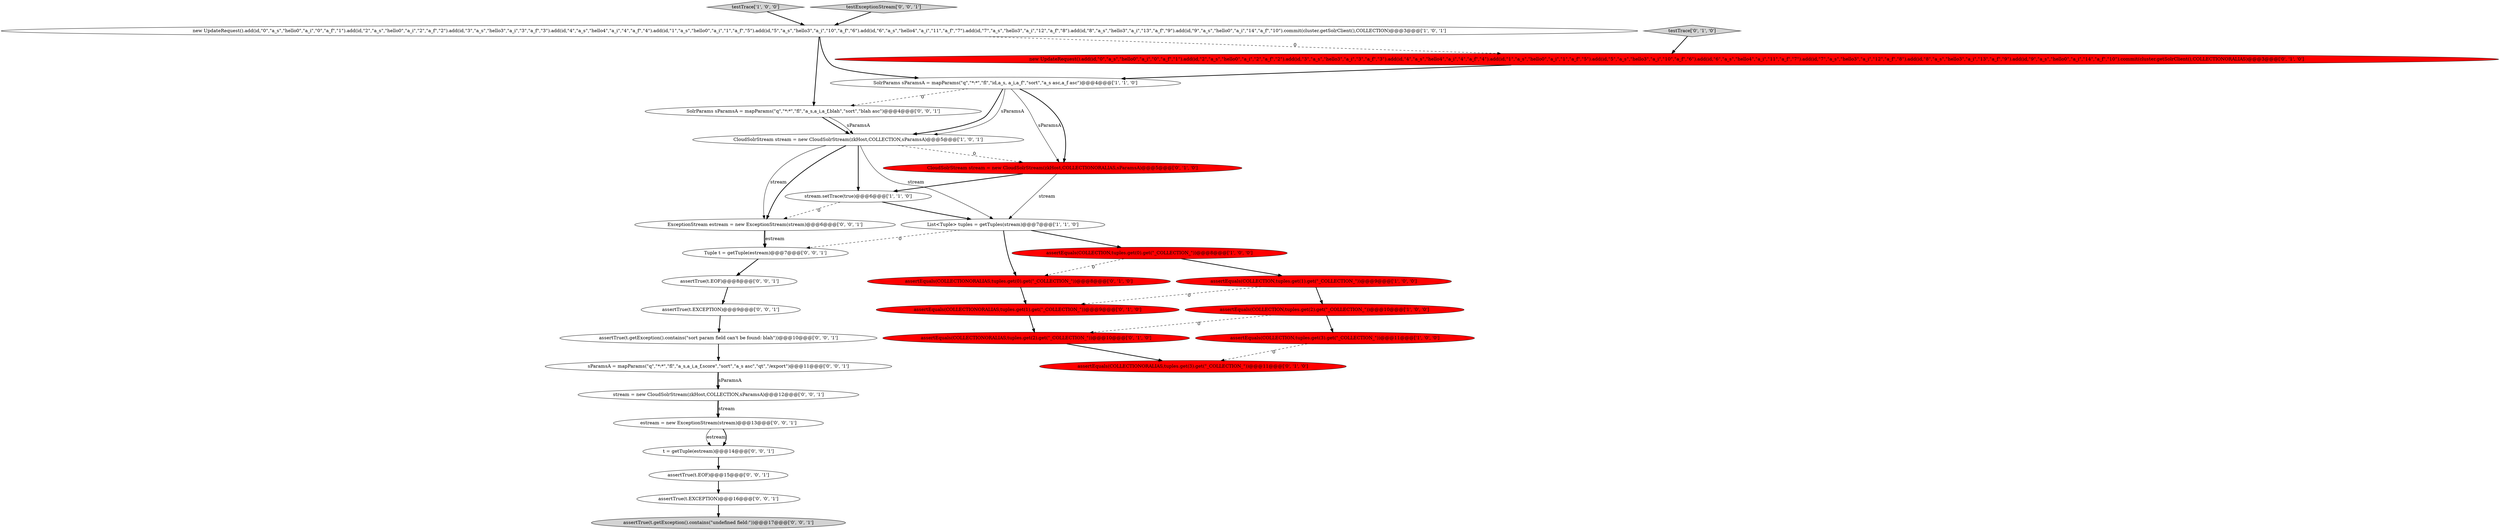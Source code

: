 digraph {
9 [style = filled, label = "assertEquals(COLLECTION,tuples.get(3).get(\"_COLLECTION_\"))@@@11@@@['1', '0', '0']", fillcolor = red, shape = ellipse image = "AAA1AAABBB1BBB"];
11 [style = filled, label = "assertEquals(COLLECTIONORALIAS,tuples.get(1).get(\"_COLLECTION_\"))@@@9@@@['0', '1', '0']", fillcolor = red, shape = ellipse image = "AAA1AAABBB2BBB"];
21 [style = filled, label = "t = getTuple(estream)@@@14@@@['0', '0', '1']", fillcolor = white, shape = ellipse image = "AAA0AAABBB3BBB"];
29 [style = filled, label = "Tuple t = getTuple(estream)@@@7@@@['0', '0', '1']", fillcolor = white, shape = ellipse image = "AAA0AAABBB3BBB"];
10 [style = filled, label = "assertEquals(COLLECTIONORALIAS,tuples.get(0).get(\"_COLLECTION_\"))@@@8@@@['0', '1', '0']", fillcolor = red, shape = ellipse image = "AAA1AAABBB2BBB"];
28 [style = filled, label = "assertTrue(t.getException().contains(\"sort param field can't be found: blah\"))@@@10@@@['0', '0', '1']", fillcolor = white, shape = ellipse image = "AAA0AAABBB3BBB"];
18 [style = filled, label = "SolrParams sParamsA = mapParams(\"q\",\"*:*\",\"fl\",\"a_s,a_i,a_f,blah\",\"sort\",\"blah asc\")@@@4@@@['0', '0', '1']", fillcolor = white, shape = ellipse image = "AAA0AAABBB3BBB"];
8 [style = filled, label = "List<Tuple> tuples = getTuples(stream)@@@7@@@['1', '1', '0']", fillcolor = white, shape = ellipse image = "AAA0AAABBB1BBB"];
7 [style = filled, label = "new UpdateRequest().add(id,\"0\",\"a_s\",\"hello0\",\"a_i\",\"0\",\"a_f\",\"1\").add(id,\"2\",\"a_s\",\"hello0\",\"a_i\",\"2\",\"a_f\",\"2\").add(id,\"3\",\"a_s\",\"hello3\",\"a_i\",\"3\",\"a_f\",\"3\").add(id,\"4\",\"a_s\",\"hello4\",\"a_i\",\"4\",\"a_f\",\"4\").add(id,\"1\",\"a_s\",\"hello0\",\"a_i\",\"1\",\"a_f\",\"5\").add(id,\"5\",\"a_s\",\"hello3\",\"a_i\",\"10\",\"a_f\",\"6\").add(id,\"6\",\"a_s\",\"hello4\",\"a_i\",\"11\",\"a_f\",\"7\").add(id,\"7\",\"a_s\",\"hello3\",\"a_i\",\"12\",\"a_f\",\"8\").add(id,\"8\",\"a_s\",\"hello3\",\"a_i\",\"13\",\"a_f\",\"9\").add(id,\"9\",\"a_s\",\"hello0\",\"a_i\",\"14\",\"a_f\",\"10\").commit(cluster.getSolrClient(),COLLECTION)@@@3@@@['1', '0', '1']", fillcolor = white, shape = ellipse image = "AAA0AAABBB1BBB"];
25 [style = filled, label = "sParamsA = mapParams(\"q\",\"*:*\",\"fl\",\"a_s,a_i,a_f,score\",\"sort\",\"a_s asc\",\"qt\",\"/export\")@@@11@@@['0', '0', '1']", fillcolor = white, shape = ellipse image = "AAA0AAABBB3BBB"];
17 [style = filled, label = "assertTrue(t.EXCEPTION)@@@16@@@['0', '0', '1']", fillcolor = white, shape = ellipse image = "AAA0AAABBB3BBB"];
13 [style = filled, label = "assertEquals(COLLECTIONORALIAS,tuples.get(2).get(\"_COLLECTION_\"))@@@10@@@['0', '1', '0']", fillcolor = red, shape = ellipse image = "AAA1AAABBB2BBB"];
2 [style = filled, label = "SolrParams sParamsA = mapParams(\"q\",\"*:*\",\"fl\",\"id,a_s, a_i,a_f\",\"sort\",\"a_s asc,a_f asc\")@@@4@@@['1', '1', '0']", fillcolor = white, shape = ellipse image = "AAA0AAABBB1BBB"];
3 [style = filled, label = "CloudSolrStream stream = new CloudSolrStream(zkHost,COLLECTION,sParamsA)@@@5@@@['1', '0', '1']", fillcolor = white, shape = ellipse image = "AAA0AAABBB1BBB"];
16 [style = filled, label = "CloudSolrStream stream = new CloudSolrStream(zkHost,COLLECTIONORALIAS,sParamsA)@@@5@@@['0', '1', '0']", fillcolor = red, shape = ellipse image = "AAA1AAABBB2BBB"];
20 [style = filled, label = "assertTrue(t.EOF)@@@15@@@['0', '0', '1']", fillcolor = white, shape = ellipse image = "AAA0AAABBB3BBB"];
22 [style = filled, label = "assertTrue(t.getException().contains(\"undefined field:\"))@@@17@@@['0', '0', '1']", fillcolor = lightgray, shape = ellipse image = "AAA0AAABBB3BBB"];
15 [style = filled, label = "assertEquals(COLLECTIONORALIAS,tuples.get(3).get(\"_COLLECTION_\"))@@@11@@@['0', '1', '0']", fillcolor = red, shape = ellipse image = "AAA1AAABBB2BBB"];
12 [style = filled, label = "new UpdateRequest().add(id,\"0\",\"a_s\",\"hello0\",\"a_i\",\"0\",\"a_f\",\"1\").add(id,\"2\",\"a_s\",\"hello0\",\"a_i\",\"2\",\"a_f\",\"2\").add(id,\"3\",\"a_s\",\"hello3\",\"a_i\",\"3\",\"a_f\",\"3\").add(id,\"4\",\"a_s\",\"hello4\",\"a_i\",\"4\",\"a_f\",\"4\").add(id,\"1\",\"a_s\",\"hello0\",\"a_i\",\"1\",\"a_f\",\"5\").add(id,\"5\",\"a_s\",\"hello3\",\"a_i\",\"10\",\"a_f\",\"6\").add(id,\"6\",\"a_s\",\"hello4\",\"a_i\",\"11\",\"a_f\",\"7\").add(id,\"7\",\"a_s\",\"hello3\",\"a_i\",\"12\",\"a_f\",\"8\").add(id,\"8\",\"a_s\",\"hello3\",\"a_i\",\"13\",\"a_f\",\"9\").add(id,\"9\",\"a_s\",\"hello0\",\"a_i\",\"14\",\"a_f\",\"10\").commit(cluster.getSolrClient(),COLLECTIONORALIAS)@@@3@@@['0', '1', '0']", fillcolor = red, shape = ellipse image = "AAA1AAABBB2BBB"];
24 [style = filled, label = "assertTrue(t.EOF)@@@8@@@['0', '0', '1']", fillcolor = white, shape = ellipse image = "AAA0AAABBB3BBB"];
0 [style = filled, label = "assertEquals(COLLECTION,tuples.get(2).get(\"_COLLECTION_\"))@@@10@@@['1', '0', '0']", fillcolor = red, shape = ellipse image = "AAA1AAABBB1BBB"];
14 [style = filled, label = "testTrace['0', '1', '0']", fillcolor = lightgray, shape = diamond image = "AAA0AAABBB2BBB"];
6 [style = filled, label = "assertEquals(COLLECTION,tuples.get(1).get(\"_COLLECTION_\"))@@@9@@@['1', '0', '0']", fillcolor = red, shape = ellipse image = "AAA1AAABBB1BBB"];
5 [style = filled, label = "assertEquals(COLLECTION,tuples.get(0).get(\"_COLLECTION_\"))@@@8@@@['1', '0', '0']", fillcolor = red, shape = ellipse image = "AAA1AAABBB1BBB"];
27 [style = filled, label = "assertTrue(t.EXCEPTION)@@@9@@@['0', '0', '1']", fillcolor = white, shape = ellipse image = "AAA0AAABBB3BBB"];
26 [style = filled, label = "ExceptionStream estream = new ExceptionStream(stream)@@@6@@@['0', '0', '1']", fillcolor = white, shape = ellipse image = "AAA0AAABBB3BBB"];
1 [style = filled, label = "stream.setTrace(true)@@@6@@@['1', '1', '0']", fillcolor = white, shape = ellipse image = "AAA0AAABBB1BBB"];
4 [style = filled, label = "testTrace['1', '0', '0']", fillcolor = lightgray, shape = diamond image = "AAA0AAABBB1BBB"];
30 [style = filled, label = "testExceptionStream['0', '0', '1']", fillcolor = lightgray, shape = diamond image = "AAA0AAABBB3BBB"];
23 [style = filled, label = "stream = new CloudSolrStream(zkHost,COLLECTION,sParamsA)@@@12@@@['0', '0', '1']", fillcolor = white, shape = ellipse image = "AAA0AAABBB3BBB"];
19 [style = filled, label = "estream = new ExceptionStream(stream)@@@13@@@['0', '0', '1']", fillcolor = white, shape = ellipse image = "AAA0AAABBB3BBB"];
8->10 [style = bold, label=""];
18->3 [style = bold, label=""];
0->9 [style = bold, label=""];
20->17 [style = bold, label=""];
1->8 [style = bold, label=""];
3->1 [style = bold, label=""];
1->26 [style = dashed, label="0"];
25->23 [style = bold, label=""];
26->29 [style = bold, label=""];
2->3 [style = bold, label=""];
27->28 [style = bold, label=""];
6->11 [style = dashed, label="0"];
3->26 [style = bold, label=""];
2->16 [style = solid, label="sParamsA"];
6->0 [style = bold, label=""];
26->29 [style = solid, label="estream"];
17->22 [style = bold, label=""];
18->3 [style = solid, label="sParamsA"];
4->7 [style = bold, label=""];
19->21 [style = solid, label="estream"];
2->3 [style = solid, label="sParamsA"];
12->2 [style = bold, label=""];
21->20 [style = bold, label=""];
5->6 [style = bold, label=""];
8->5 [style = bold, label=""];
3->26 [style = solid, label="stream"];
16->1 [style = bold, label=""];
16->8 [style = solid, label="stream"];
5->10 [style = dashed, label="0"];
7->2 [style = bold, label=""];
30->7 [style = bold, label=""];
23->19 [style = bold, label=""];
14->12 [style = bold, label=""];
11->13 [style = bold, label=""];
0->13 [style = dashed, label="0"];
2->18 [style = dashed, label="0"];
7->18 [style = bold, label=""];
28->25 [style = bold, label=""];
7->12 [style = dashed, label="0"];
23->19 [style = solid, label="stream"];
19->21 [style = bold, label=""];
13->15 [style = bold, label=""];
25->23 [style = solid, label="sParamsA"];
29->24 [style = bold, label=""];
3->8 [style = solid, label="stream"];
24->27 [style = bold, label=""];
8->29 [style = dashed, label="0"];
3->16 [style = dashed, label="0"];
9->15 [style = dashed, label="0"];
10->11 [style = bold, label=""];
2->16 [style = bold, label=""];
}
